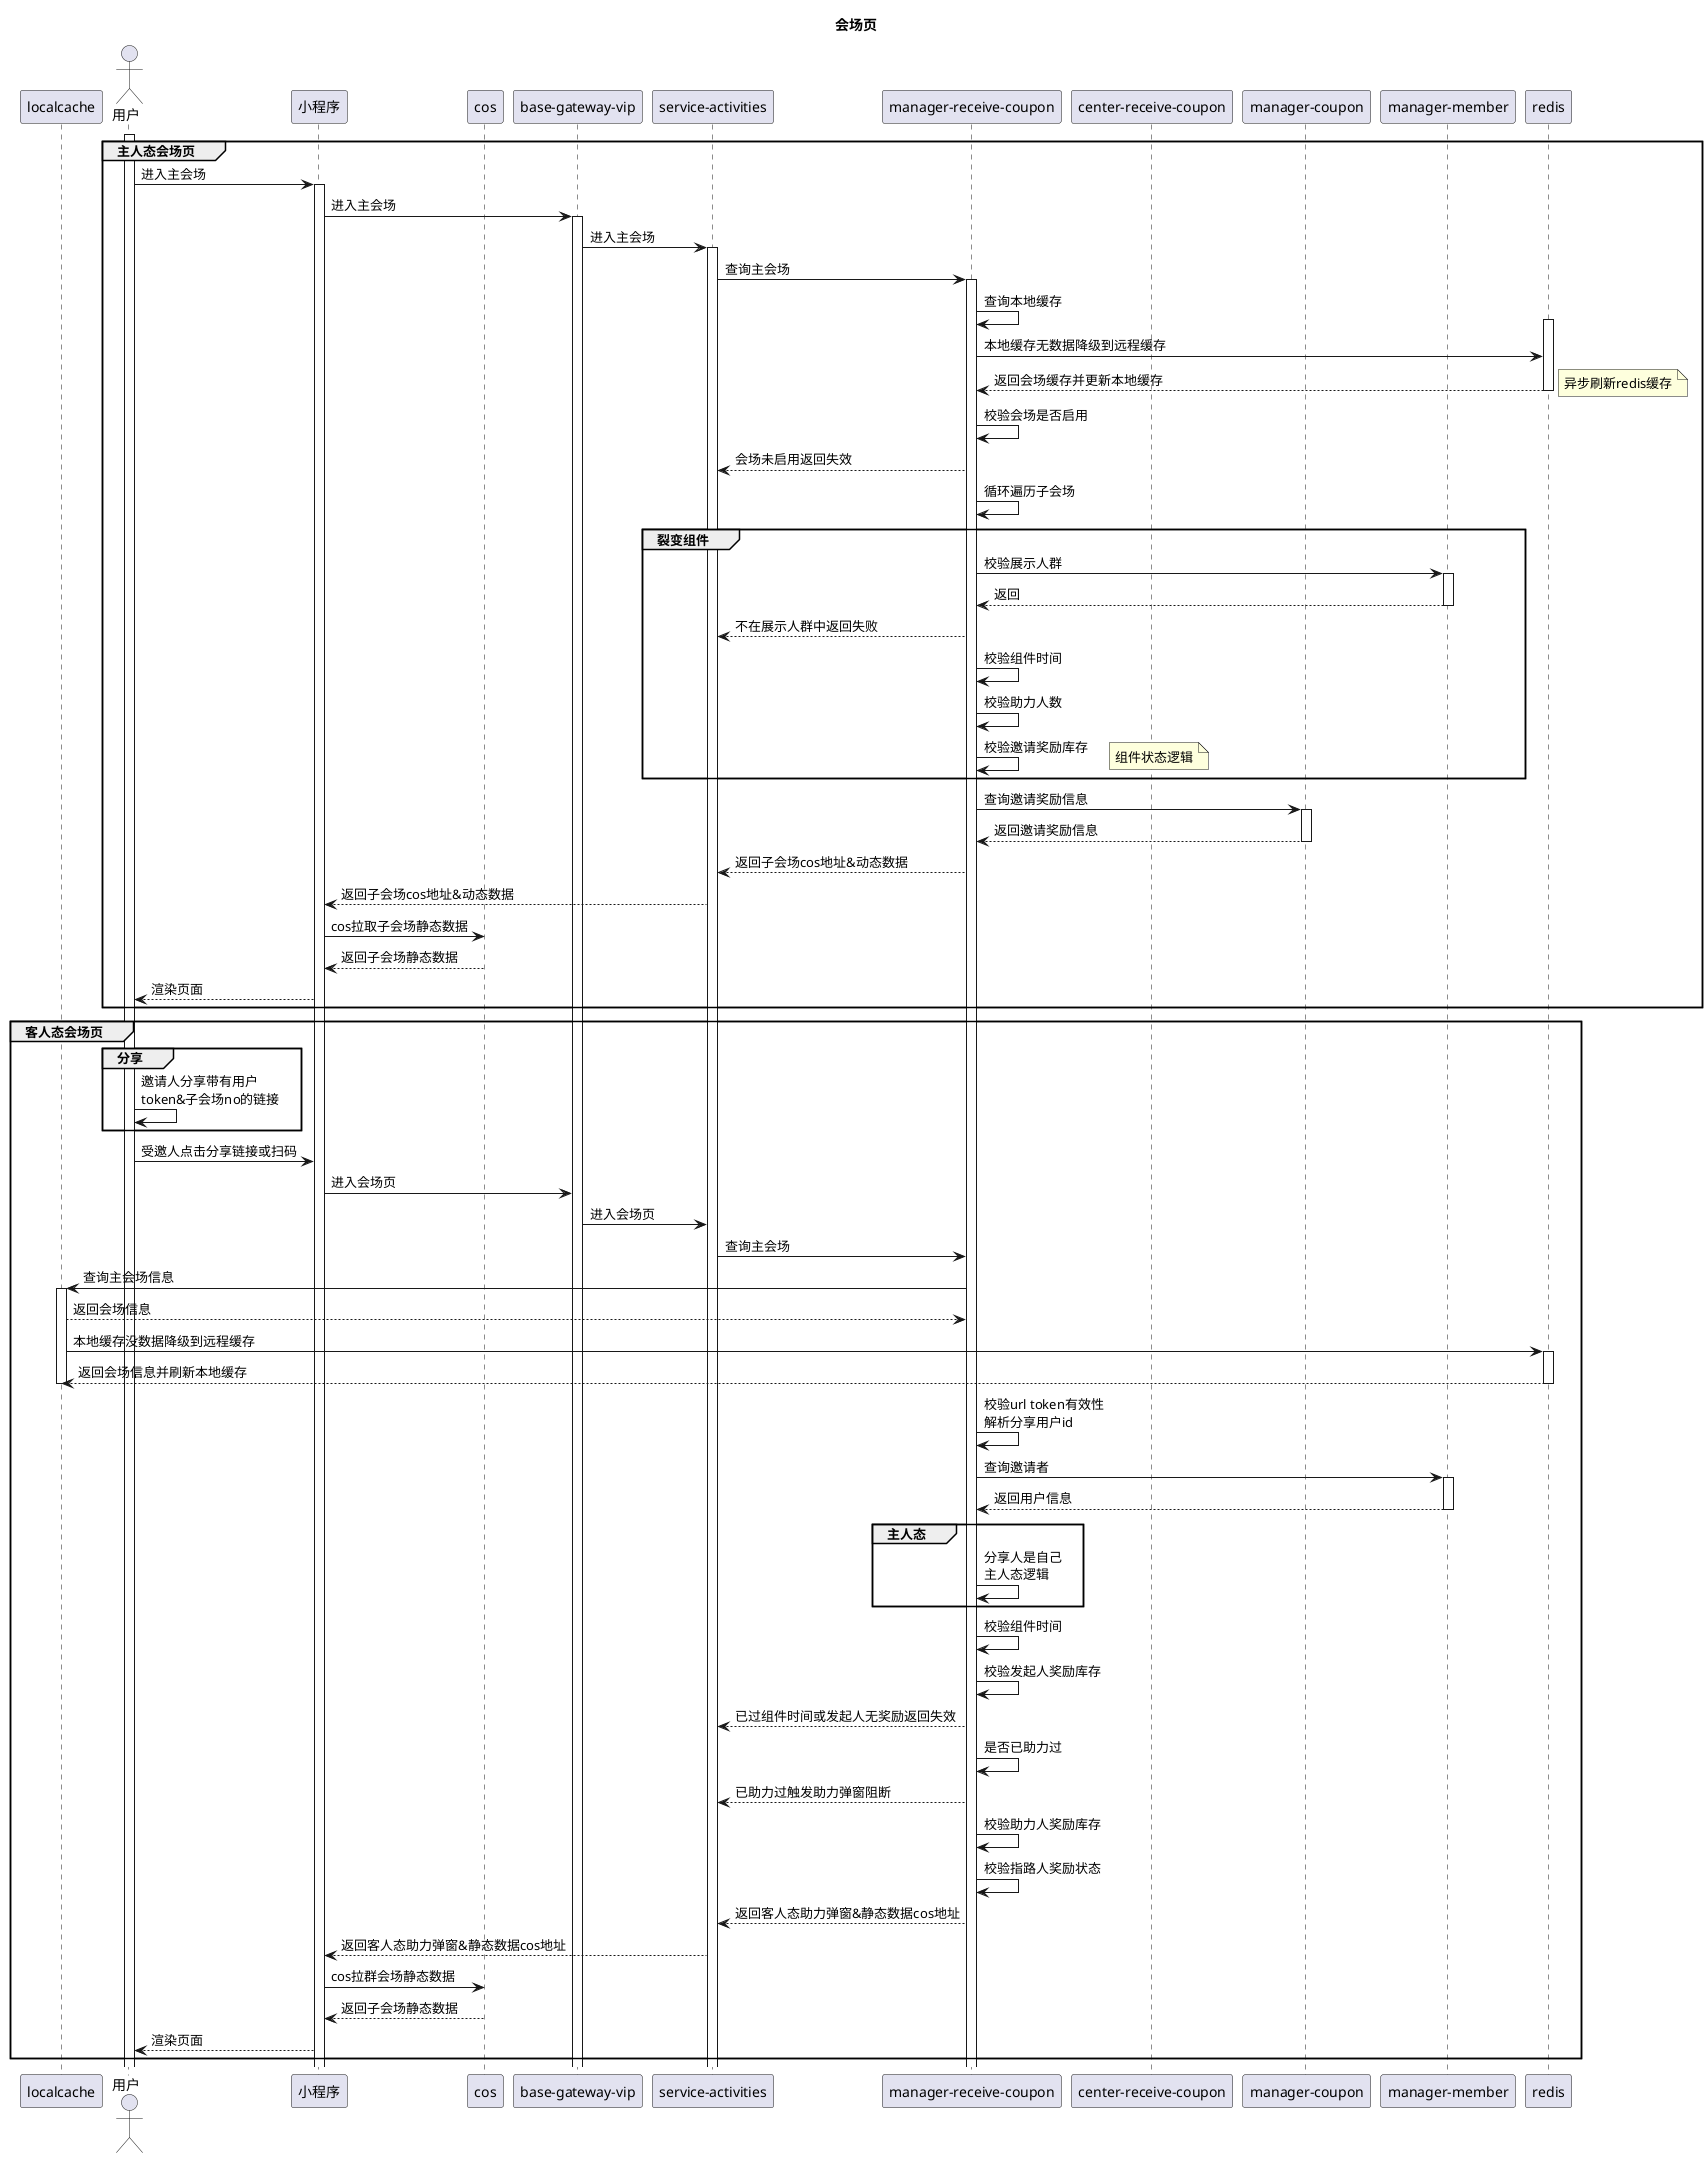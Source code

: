 @startuml
title 会场页
group 主人态会场页
actor   用户 as  user order 1
participant  小程序  as  client order 20
participant cos order 23
participant "base-gateway-vip" as bgv order 25
participant "service-activities" as sa order 30
participant "manager-receive-coupon" as mrc order 40
participant  "center-receive-coupon"  as  crc order 50
participant "manager-coupon" as mc order 53
participant "manager-member" as mm order 55
participant redis order 70
activate user
user -> client:进入主会场
activate client
client -> bgv: 进入主会场
activate bgv
bgv -> sa:进入主会场
activate sa
sa -> mrc:查询主会场
activate mrc
mrc -> mrc:查询本地缓存
activate redis
mrc -> redis:本地缓存无数据降级到远程缓存
redis --> mrc:返回会场缓存并更新本地缓存

note right
异步刷新redis缓存
end note
deactivate redis
deactivate localcache
mrc -> mrc:校验会场是否启用
mrc --> sa:会场未启用返回失效
mrc -> mrc:循环遍历子会场
group 裂变组件
mrc -> mm:校验展示人群
activate mm
mm --> mrc: 返回
deactivate mm
mrc --> sa:不在展示人群中返回失败

mrc -> mrc:校验组件时间
mrc -> mrc:校验助力人数
mrc -> mrc:校验邀请奖励库存
note right
组件状态逻辑
end note
end
mrc -> mc:查询邀请奖励信息
activate mc
mc --> mrc:返回邀请奖励信息
deactivate mc
mrc --> sa:返回子会场cos地址&动态数据
sa --> client:返回子会场cos地址&动态数据
client -> cos:cos拉取子会场静态数据
cos --> client:返回子会场静态数据
client --> user:渲染页面
end

group 客人态会场页
group 分享
user -> user:邀请人分享带有用户\ntoken&子会场no的链接
end
user -> client:受邀人点击分享链接或扫码
client -> bgv:进入会场页
bgv -> sa:进入会场页
sa -> mrc:查询主会场
mrc -> localcache:查询主会场信息
activate localcache
localcache --> mrc:返回会场信息
localcache -> redis:本地缓存没数据降级到远程缓存
activate redis
redis --> localcache:返回会场信息并刷新本地缓存
deactivate redis
deactivate localcache
mrc -> mrc:校验url token有效性\n解析分享用户id
mrc -> mm:查询邀请者
activate mm
mm --> mrc:返回用户信息
deactivate mm
group 主人态
mrc -> mrc:分享人是自己\n主人态逻辑
end

mrc -> mrc:校验组件时间
mrc -> mrc:校验发起人奖励库存
mrc --> sa: 已过组件时间或发起人无奖励返回失效
mrc -> mrc:是否已助力过
mrc --> sa:已助力过触发助力弹窗阻断
mrc -> mrc:校验助力人奖励库存
mrc -> mrc:校验指路人奖励状态
mrc --> sa:返回客人态助力弹窗&静态数据cos地址
sa --> client:返回客人态助力弹窗&静态数据cos地址
client -> cos:cos拉群会场静态数据
cos --> client:返回子会场静态数据
client --> user:渲染页面
end
@enduml

@startuml
title 客人态奖励发放
actor   用户 as  user order 1
participant 小程序 as client order 10
participant "base-gateway-vip" as bgv order 25
participant "service-activities" as sa order 30
participant "manager-receive-coupon" as mrc order 40
participant  "center-receive-coupon"  as  crc order 50
participant "processor-pms" as pp order 35
participant "manager-coupon" as mc order 53
participant "manager-member" as mm order 55
participant localcache order 60
participant redis order 70
participant mysql order 100
group 助力人发放奖励
activate user
user -> client:点击助力
activate client
client -> bgv:助力请求
activate bgv
bgv -> client: 用户未登录拉起登录
bgv -> sa:助力请求
activate sa
sa -> mrc:助力请求
activate mrc
mrc -> localcache:查询子会场信息
activate localcache
localcache --> mrc:返回会场信息
localcache -> redis:本地缓存没数据降级到远程缓存
activate redis
redis --> localcache:返回并刷新会场信息
deactivate redis
deactivate localcache
mrc -> mrc:校验会场启用状态
mrc --> sa:会场未启用返回失效
mrc -> mrc:校验组件时间
mrc --> sa:已过组件时间返回失效态
mrc -> mrc:校验邀请人是否已达助力上线
mrc --> sa:已达助力上限返回失效态
mrc -> mrc:校验地区限制
mrc-->sa:不在地区限制内返回非限领地区阻断
mrc -> mc:查询券模板
activate mc
mc --> mrc:校验券模板状态
deactivate mc
mrc --> sa:券模板状态不可领返回失效态
mrc -> mrc:校验是否已助力
mrc --> sa:已达助力上限返回
mrc -> redis:扣减库存
activate redis
redis --> mrc:扣减结果
deactivate redis
mrc --> sa:扣减失败返回
mrc -> crc:保存助力记录
crc --> mrc:保存结果
mrc ->redis:redis记录发券流水&记录流水号集合&邀请人助力次数+1
redis --> mrc:结果
mrc -> pp:kafka发券消息
deactivate mrc
end
group 发券流程
activate pp
pp -> pp:处理消息
pp -> pp:db限速
pp -> mrc:业务处理
activate mrc
mrc -> redis:流水缓存查询
activate redis
redis --> mrc:返回流水
deactivate redis
mrc -> crc:发券流水落库
activate crc
crc -> mysql:发券流水落库
mysql --> crc:结果
crc -->mrc:结果
mrc -> mc:发券
activate mc
mc --> mrc:发券结果
deactivate mc

end



@enduml